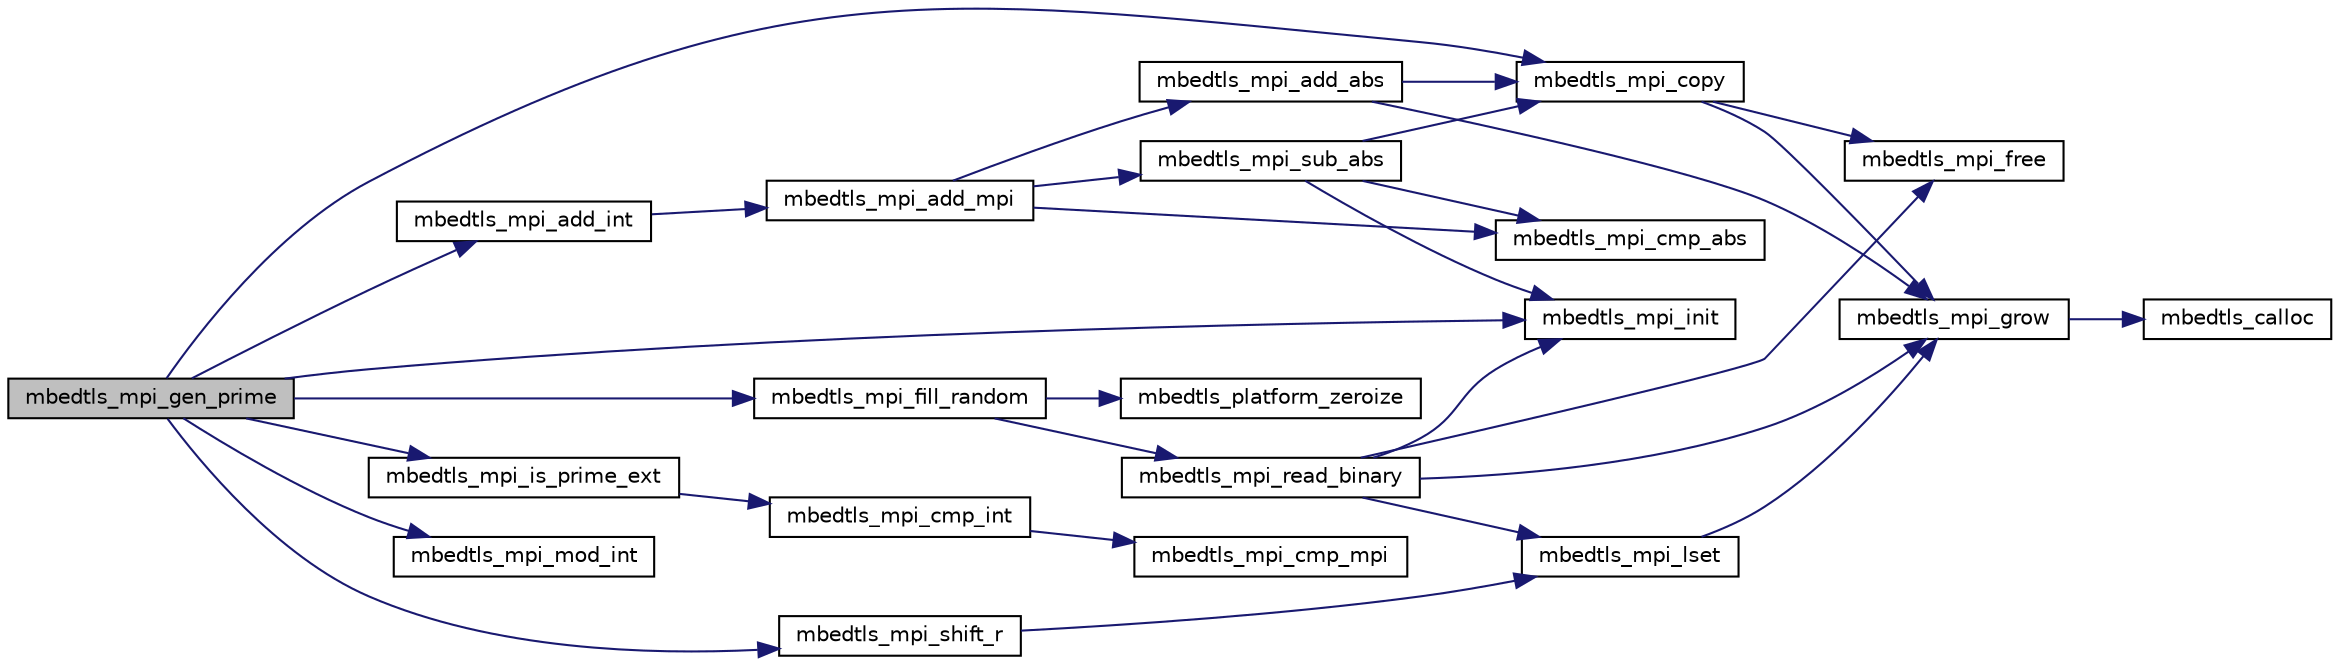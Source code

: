 digraph "mbedtls_mpi_gen_prime"
{
 // LATEX_PDF_SIZE
  edge [fontname="Helvetica",fontsize="10",labelfontname="Helvetica",labelfontsize="10"];
  node [fontname="Helvetica",fontsize="10",shape=record];
  rankdir="LR";
  Node1 [label="mbedtls_mpi_gen_prime",height=0.2,width=0.4,color="black", fillcolor="grey75", style="filled", fontcolor="black",tooltip="Generate a prime number."];
  Node1 -> Node2 [color="midnightblue",fontsize="10",style="solid",fontname="Helvetica"];
  Node2 [label="mbedtls_mpi_add_int",height=0.2,width=0.4,color="black", fillcolor="white", style="filled",URL="$d1/dcc/bignum_8c.html#a1e6f6ba90e3c73ce6022ed7354443b2a",tooltip="Perform a signed addition of an MPI and an integer: X = A + b."];
  Node2 -> Node3 [color="midnightblue",fontsize="10",style="solid",fontname="Helvetica"];
  Node3 [label="mbedtls_mpi_add_mpi",height=0.2,width=0.4,color="black", fillcolor="white", style="filled",URL="$d1/dcc/bignum_8c.html#a5fd1cfd561c1ada500097f860aa4fe68",tooltip="Perform a signed addition of MPIs: X = A + B."];
  Node3 -> Node4 [color="midnightblue",fontsize="10",style="solid",fontname="Helvetica"];
  Node4 [label="mbedtls_mpi_add_abs",height=0.2,width=0.4,color="black", fillcolor="white", style="filled",URL="$d1/dcc/bignum_8c.html#a5ddb2c6dc59dd39874695e04ff40afdb",tooltip="Perform an unsigned addition of MPIs: X = |A| + |B|."];
  Node4 -> Node5 [color="midnightblue",fontsize="10",style="solid",fontname="Helvetica"];
  Node5 [label="mbedtls_mpi_copy",height=0.2,width=0.4,color="black", fillcolor="white", style="filled",URL="$d1/dcc/bignum_8c.html#a2f722863f9fd9098690f8a9db9962044",tooltip="Make a copy of an MPI."];
  Node5 -> Node6 [color="midnightblue",fontsize="10",style="solid",fontname="Helvetica"];
  Node6 [label="mbedtls_mpi_free",height=0.2,width=0.4,color="black", fillcolor="white", style="filled",URL="$d1/dcc/bignum_8c.html#abffd5d8382cb86c089a1ef2bebb90f9f",tooltip="This function frees the components of an MPI context."];
  Node5 -> Node7 [color="midnightblue",fontsize="10",style="solid",fontname="Helvetica"];
  Node7 [label="mbedtls_mpi_grow",height=0.2,width=0.4,color="black", fillcolor="white", style="filled",URL="$d1/dcc/bignum_8c.html#a22263d90d838cb58f271aa8f1920843d",tooltip="Enlarge an MPI to the specified number of limbs."];
  Node7 -> Node8 [color="midnightblue",fontsize="10",style="solid",fontname="Helvetica"];
  Node8 [label="mbedtls_calloc",height=0.2,width=0.4,color="black", fillcolor="white", style="filled",URL="$dc/d3f/platform_8c.html#a065dcb25fe2c4492a910bec761400ebe",tooltip=" "];
  Node4 -> Node7 [color="midnightblue",fontsize="10",style="solid",fontname="Helvetica"];
  Node3 -> Node9 [color="midnightblue",fontsize="10",style="solid",fontname="Helvetica"];
  Node9 [label="mbedtls_mpi_cmp_abs",height=0.2,width=0.4,color="black", fillcolor="white", style="filled",URL="$d1/dcc/bignum_8c.html#a81ea45be21ea77f5d8deae9e99d9a11b",tooltip="Compare the absolute values of two MPIs."];
  Node3 -> Node10 [color="midnightblue",fontsize="10",style="solid",fontname="Helvetica"];
  Node10 [label="mbedtls_mpi_sub_abs",height=0.2,width=0.4,color="black", fillcolor="white", style="filled",URL="$d1/dcc/bignum_8c.html#ad5840808639d50a98edbede345251293",tooltip="Perform an unsigned subtraction of MPIs: X = |A| - |B|."];
  Node10 -> Node9 [color="midnightblue",fontsize="10",style="solid",fontname="Helvetica"];
  Node10 -> Node5 [color="midnightblue",fontsize="10",style="solid",fontname="Helvetica"];
  Node10 -> Node11 [color="midnightblue",fontsize="10",style="solid",fontname="Helvetica"];
  Node11 [label="mbedtls_mpi_init",height=0.2,width=0.4,color="black", fillcolor="white", style="filled",URL="$d1/dcc/bignum_8c.html#a99c7cca612b47dc4f3b96905c4f9d69e",tooltip="Initialize an MPI context."];
  Node1 -> Node5 [color="midnightblue",fontsize="10",style="solid",fontname="Helvetica"];
  Node1 -> Node12 [color="midnightblue",fontsize="10",style="solid",fontname="Helvetica"];
  Node12 [label="mbedtls_mpi_fill_random",height=0.2,width=0.4,color="black", fillcolor="white", style="filled",URL="$d1/dcc/bignum_8c.html#a81b99c0a79d3e8ddedfd4a6ee37ceb1e",tooltip="Fill an MPI with a number of random bytes."];
  Node12 -> Node13 [color="midnightblue",fontsize="10",style="solid",fontname="Helvetica"];
  Node13 [label="mbedtls_mpi_read_binary",height=0.2,width=0.4,color="black", fillcolor="white", style="filled",URL="$d1/dcc/bignum_8c.html#a68f62c99e53eb034daea486e5d5d83ca",tooltip="Import an MPI from unsigned big endian binary data."];
  Node13 -> Node6 [color="midnightblue",fontsize="10",style="solid",fontname="Helvetica"];
  Node13 -> Node7 [color="midnightblue",fontsize="10",style="solid",fontname="Helvetica"];
  Node13 -> Node11 [color="midnightblue",fontsize="10",style="solid",fontname="Helvetica"];
  Node13 -> Node14 [color="midnightblue",fontsize="10",style="solid",fontname="Helvetica"];
  Node14 [label="mbedtls_mpi_lset",height=0.2,width=0.4,color="black", fillcolor="white", style="filled",URL="$d1/dcc/bignum_8c.html#a65644d139404325130491759a5651f6d",tooltip="Store integer value in MPI."];
  Node14 -> Node7 [color="midnightblue",fontsize="10",style="solid",fontname="Helvetica"];
  Node12 -> Node15 [color="midnightblue",fontsize="10",style="solid",fontname="Helvetica"];
  Node15 [label="mbedtls_platform_zeroize",height=0.2,width=0.4,color="black", fillcolor="white", style="filled",URL="$dd/dde/platform__util_8c.html#aa4e36b2c1c58d8ad89e1e11b6ebea2d9",tooltip="Securely zeroize a buffer."];
  Node1 -> Node11 [color="midnightblue",fontsize="10",style="solid",fontname="Helvetica"];
  Node1 -> Node16 [color="midnightblue",fontsize="10",style="solid",fontname="Helvetica"];
  Node16 [label="mbedtls_mpi_is_prime_ext",height=0.2,width=0.4,color="black", fillcolor="white", style="filled",URL="$d1/dcc/bignum_8c.html#a2d32a12c4077db36a768ab44f11cd4f5",tooltip="Miller-Rabin primality test."];
  Node16 -> Node17 [color="midnightblue",fontsize="10",style="solid",fontname="Helvetica"];
  Node17 [label="mbedtls_mpi_cmp_int",height=0.2,width=0.4,color="black", fillcolor="white", style="filled",URL="$d1/dcc/bignum_8c.html#ad0e7f426326afc7d3fde309a7a8d82fa",tooltip="Compare an MPI with an integer."];
  Node17 -> Node18 [color="midnightblue",fontsize="10",style="solid",fontname="Helvetica"];
  Node18 [label="mbedtls_mpi_cmp_mpi",height=0.2,width=0.4,color="black", fillcolor="white", style="filled",URL="$d1/dcc/bignum_8c.html#a762dd8add46384d4935a4aecc125096e",tooltip="Compare two MPIs."];
  Node1 -> Node19 [color="midnightblue",fontsize="10",style="solid",fontname="Helvetica"];
  Node19 [label="mbedtls_mpi_mod_int",height=0.2,width=0.4,color="black", fillcolor="white", style="filled",URL="$d1/dcc/bignum_8c.html#a3d2a4a4c3d64490e26e05153ed798058",tooltip="Perform a modular reduction with respect to an integer. r = A mod b."];
  Node1 -> Node20 [color="midnightblue",fontsize="10",style="solid",fontname="Helvetica"];
  Node20 [label="mbedtls_mpi_shift_r",height=0.2,width=0.4,color="black", fillcolor="white", style="filled",URL="$d1/dcc/bignum_8c.html#aee1140147b1e807645cebf64ebded168",tooltip="Perform a right-shift on an MPI: X >>= count."];
  Node20 -> Node14 [color="midnightblue",fontsize="10",style="solid",fontname="Helvetica"];
}

